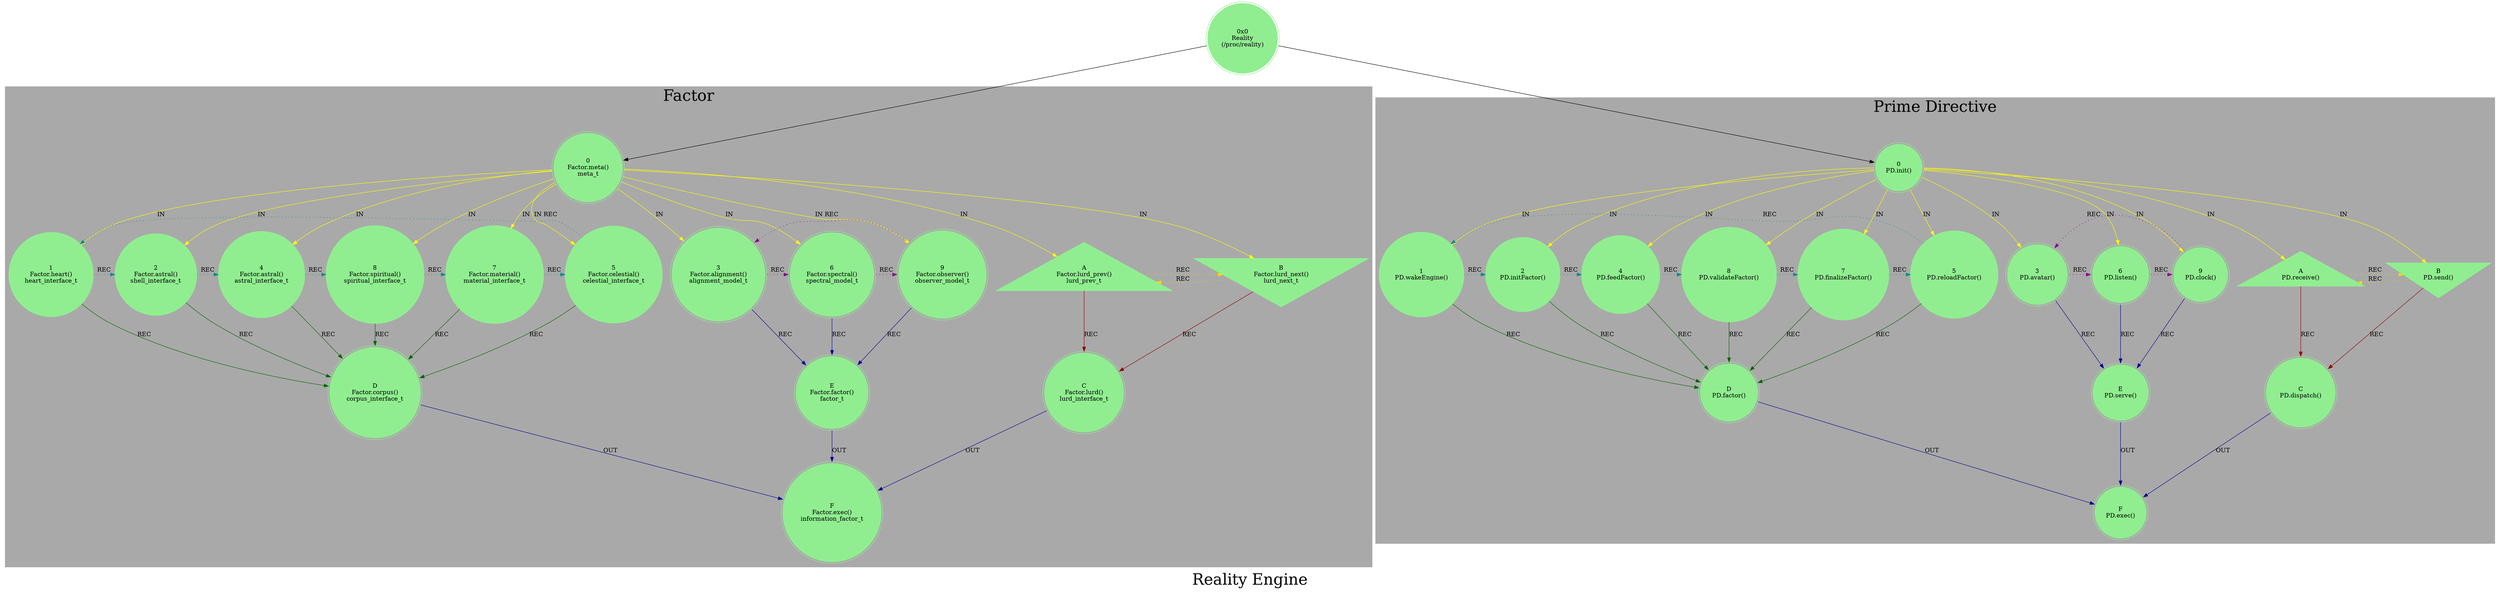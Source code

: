 strict digraph G {
    label = "Reality Engine";
    style = filled;
    color = lightgrey;
    fontsize = "36";
    comment = "";
    node [shape = circle; style = filled; color = lightgreen;];
    
    spark_0_mythos_t [label = "0x0\nReality\n(/proc/reality)";shape = doublecircle;];
    
    subgraph cluster_factor {
        label = "Factor";
        style = filled;
        color = darkgray;
        
        // r0::meta();r1,r2,r4,r8,r7,r5;r3,r6,r;ra::receive(),rb::send(),rc::dispatch(),rd::commit(),re::serve(),rf::exec()
        spark_0_factor_t [label = "0\nFactor.meta()\nmeta_t";shape = doublecircle;comment = "from initFactor()";];
        spark_1_factor_t [label = "1\nFactor.heart()\nheart_interface_t";shape = circle;comment = "from initFactor()";];
        spark_2_factor_t [label = "2\nFactor.astral()\nshell_interface_t";shape = circle;comment = "from initFactor()";];
        spark_4_factor_t [label = "4\nFactor.astral()\nastral_interface_t";shape = circle;comment = "from initFactor()";];
        spark_8_factor_t [label = "8\nFactor.spiritual()\nspiritual_interface_t";shape = circle;comment = "from initFactor()";];
        spark_7_factor_t [label = "7\nFactor.material()\nmaterial_interface_t";shape = circle;comment = "from initFactor()";];
        spark_5_factor_t [label = "5\nFactor.celestial()\ncelestial_interface_t";shape = circle;comment = "from initFactor()";];
        spark_3_factor_t [label = "3\nFactor.alignment()\nalignment_model_t";shape = doublecircle;comment = "from Convergence Engine and Divergence Engine";];
        spark_6_factor_t [label = "6\nFactor.spectral()\nspectral_model_t";shape = doublecircle;comment = "from Fixation Engine and Excitation Engine";];
        spark_9_factor_t [label = "9\nFactor.observer()\nobserver_model_t";shape = doublecircle;comment = "from Truth Engine and Wisdom Engine";];
        spark_a_factor_t [label = "A\nFactor.lurd_prev()\nlurd_prev_t";shape = triangle;comment = "from initFactor()";];
        spark_b_factor_t [label = "B\nFactor.lurd_next()\nlurd_next_t";shape = invtriangle;comment = "from initFactor()";];
        spark_c_factor_t [label = "C\nFactor.lurd()\nlurd_interface_t";shape = doublecircle;comment = "from initFactor()";];
        spark_d_factor_t [label = "D\nFactor.corpus()\ncorpus_interface_t";shape = doublecircle;comment = "from initFactor()";];
        spark_e_factor_t [label = "E\nFactor.factor()\nfactor_t";shape = doublecircle;comment = "from initFactor()";];
        spark_f_factor_t [label = "F\nFactor.exec()\ninformation_factor_t";shape = doublecircle;comment = "from initFactor()";];
    }
    subgraph cluster_prime_directive {
        label = "Prime Directive";
        style = filled;
        color = darkgray;
        
        
        // r0::meta();r1,r2,r4,r8,r7,r5;r3,r6,r;ra::receive(),rb::send(),rc::dispatch(),rd::commit(),re::serve(),rf::exec()
        spark_0_prime_directive_t [label = "0\nPD.init()";shape = doublecircle;comment = "Init Prime Directive";];
        spark_1_prime_directive_t [label = "1\nPD.wakeEngine()";shape = circle;comment = "wakeEngine() default all engines";];
        spark_2_prime_directive_t [label = "2\nPD.initFactor()";shape = circle;comment = "initFactor() factor_t";];
        spark_4_prime_directive_t [label = "4\nPD.feedFactor()";shape = circle;comment = "feedFactor() observer_model_t, alignment_model_t, and spectral_model_t";];
        spark_8_prime_directive_t [label = "8\nPD.validateFactor()";shape = circle;comment = "validateFactor() factor_t integrity before/after injection";];
        spark_7_prime_directive_t [label = "7\nPD.finalizeFactor()";shape = circle;comment = "finalizeFactor() factor_t into information_factor_t";];
        spark_5_prime_directive_t [label = "5\nPD.reloadFactor()";shape = circle;comment = "reloadFactor() in the case feedFactor() failed";];
        spark_3_prime_directive_t [label = "3\nPD.avatar()";shape = doublecircle;comment = "`/proc/avatar`";];
        spark_6_prime_directive_t [label = "6\nPD.listen()";shape = doublecircle;comment = "Event listener";];
        spark_9_prime_directive_t [label = "9\nPD.clock()";shape = doublecircle;comment = "Time Controller";];
        spark_a_prime_directive_t [label = "A\nPD.receive()";shape = triangle;comment = "In gateway";];
        spark_b_prime_directive_t [label = "B\nPD.send()";shape = invtriangle;comment = "Out gateway";];
        spark_c_prime_directive_t [label = "C\nPD.dispatch()";shape = doublecircle;comment = "";];
        spark_d_prime_directive_t [label = "D\nPD.factor()";shape = doublecircle;comment = "`/proc/factor` Inquiry system";];
        spark_e_prime_directive_t [label = "E\nPD.serve()";shape = doublecircle;comment = "`/proc/reality`";];
        spark_f_prime_directive_t [label = "F\nPD.exec()";shape = doublecircle;comment = "";];
    }
    // IN = Input
    // OUT = Output
    // REC = Recursion
    spark_0_factor_t -> {spark_a_factor_t spark_b_factor_t spark_1_factor_t spark_2_factor_t spark_3_factor_t spark_4_factor_t spark_5_factor_t spark_6_factor_t spark_7_factor_t spark_8_factor_t spark_9_factor_t} [label = "IN"; color = yellow; comment = "";];
    
    {spark_a_factor_t spark_b_factor_t} -> spark_c_factor_t [label = "REC"; color = darkred; comment = "";];
    {spark_1_factor_t spark_2_factor_t spark_4_factor_t spark_8_factor_t spark_7_factor_t spark_5_factor_t} -> spark_d_factor_t [label = "REC"; color = darkgreen; comment = "";];
    {spark_3_factor_t spark_6_factor_t spark_9_factor_t} -> spark_e_factor_t [label = "REC"; color = darkblue; comment = "";];
    
    spark_1_factor_t -> spark_2_factor_t -> spark_4_factor_t -> spark_8_factor_t -> spark_7_factor_t -> spark_5_factor_t -> spark_1_factor_t [label = "REC"; color = darkcyan; comment = ""; style = dotted; constraint = false;];
    spark_3_factor_t -> spark_6_factor_t -> spark_9_factor_t -> spark_3_factor_t [label = "REC"; color = darkmagenta; comment = ""; style = dotted; constraint = false;];
    spark_a_factor_t -> spark_b_factor_t -> spark_a_factor_t [label = "REC"; color = gold; comment = ""; style = dotted; constraint = false;];
    
    {spark_c_factor_t spark_d_factor_t spark_e_factor_t} -> spark_f_factor_t [label = "OUT"; color = darkblue; comment = "";];
    
    // IN = Input
    // OUT = Output
    // REC = Recursion
    spark_0_prime_directive_t -> {spark_a_prime_directive_t spark_b_prime_directive_t spark_1_prime_directive_t spark_2_prime_directive_t spark_3_prime_directive_t spark_4_prime_directive_t spark_5_prime_directive_t spark_6_prime_directive_t spark_7_prime_directive_t spark_8_prime_directive_t spark_9_prime_directive_t} [label = "IN"; color = yellow; comment = "";];
    
    {spark_a_prime_directive_t spark_b_prime_directive_t} -> spark_c_prime_directive_t [label = "REC"; color = darkred; comment = "";];
    {spark_1_prime_directive_t spark_2_prime_directive_t spark_4_prime_directive_t spark_8_prime_directive_t spark_7_prime_directive_t spark_5_prime_directive_t} -> spark_d_prime_directive_t [label = "REC"; color = darkgreen; comment = "";];
    {spark_3_prime_directive_t spark_6_prime_directive_t spark_9_prime_directive_t} -> spark_e_prime_directive_t [label = "REC"; color = darkblue; comment = "";];
    
    spark_1_prime_directive_t -> spark_2_prime_directive_t -> spark_4_prime_directive_t -> spark_8_prime_directive_t -> spark_7_prime_directive_t -> spark_5_prime_directive_t -> spark_1_prime_directive_t [label = "REC"; color = darkcyan; comment = ""; style = dotted; constraint = false;];
    spark_3_prime_directive_t -> spark_6_prime_directive_t -> spark_9_prime_directive_t -> spark_3_prime_directive_t [label = "REC"; color = darkmagenta; comment = ""; style = dotted; constraint = false;];
    spark_a_prime_directive_t -> spark_b_prime_directive_t -> spark_a_prime_directive_t [label = "REC"; color = gold; comment = ""; style = dotted; constraint = false;];
    
    {spark_c_prime_directive_t spark_d_prime_directive_t spark_e_prime_directive_t} -> spark_f_prime_directive_t [label = "OUT"; color = darkblue; comment = "";];
    
    spark_0_mythos_t -> {spark_0_factor_t spark_0_prime_directive_t};
}
